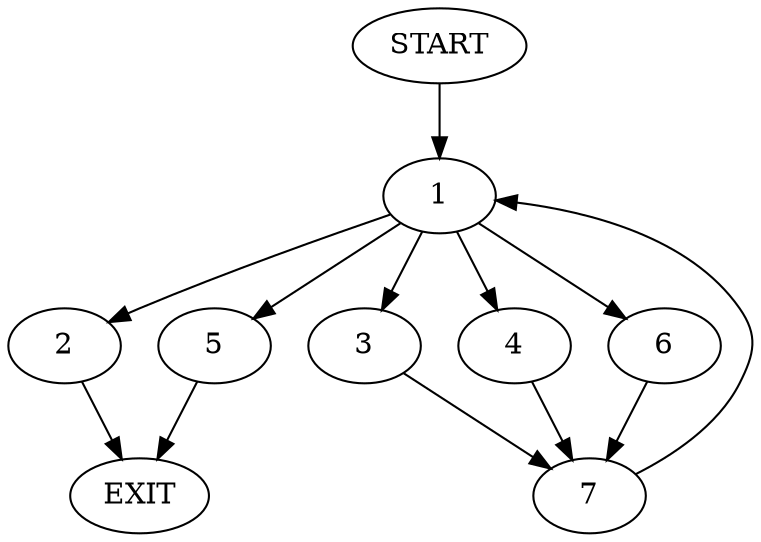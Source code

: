digraph {
0 [label="START"]
8 [label="EXIT"]
0 -> 1
1 -> 2
1 -> 3
1 -> 4
1 -> 5
1 -> 6
3 -> 7
4 -> 7
5 -> 8
2 -> 8
6 -> 7
7 -> 1
}
